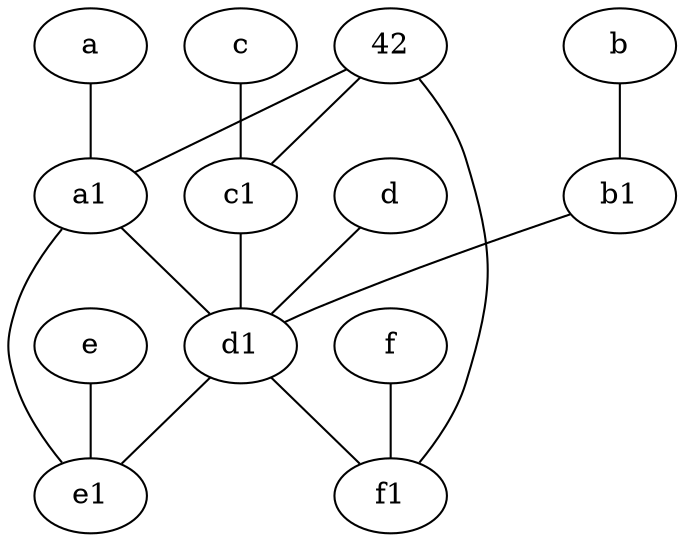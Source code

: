 graph {
	node [labelfontsize=50]
	e [labelfontsize=50 pos="7,9!"]
	c [labelfontsize=50 pos="4.5,2!"]
	d1 [labelfontsize=50 pos="3,5!"]
	42 [labelfontsize=50]
	a1 [labelfontsize=50 pos="8,3!"]
	c1 [labelfontsize=50 pos="4.5,3!"]
	f [labelfontsize=50 pos="3,9!"]
	b1 [labelfontsize=50 pos="9,4!"]
	d [labelfontsize=50 pos="2,5!"]
	e1 [labelfontsize=50 pos="7,7!"]
	b [labelfontsize=50 pos="10,4!"]
	a [labelfontsize=50 pos="8,2!"]
	f1 [labelfontsize=50 pos="3,8!"]
	42 -- c1
	d1 -- e1
	42 -- f1
	c -- c1
	e -- e1
	d1 -- f1
	a1 -- e1
	a1 -- d1
	a -- a1
	d -- d1
	c1 -- d1
	b1 -- d1
	f -- f1
	42 -- a1
	b -- b1
}
